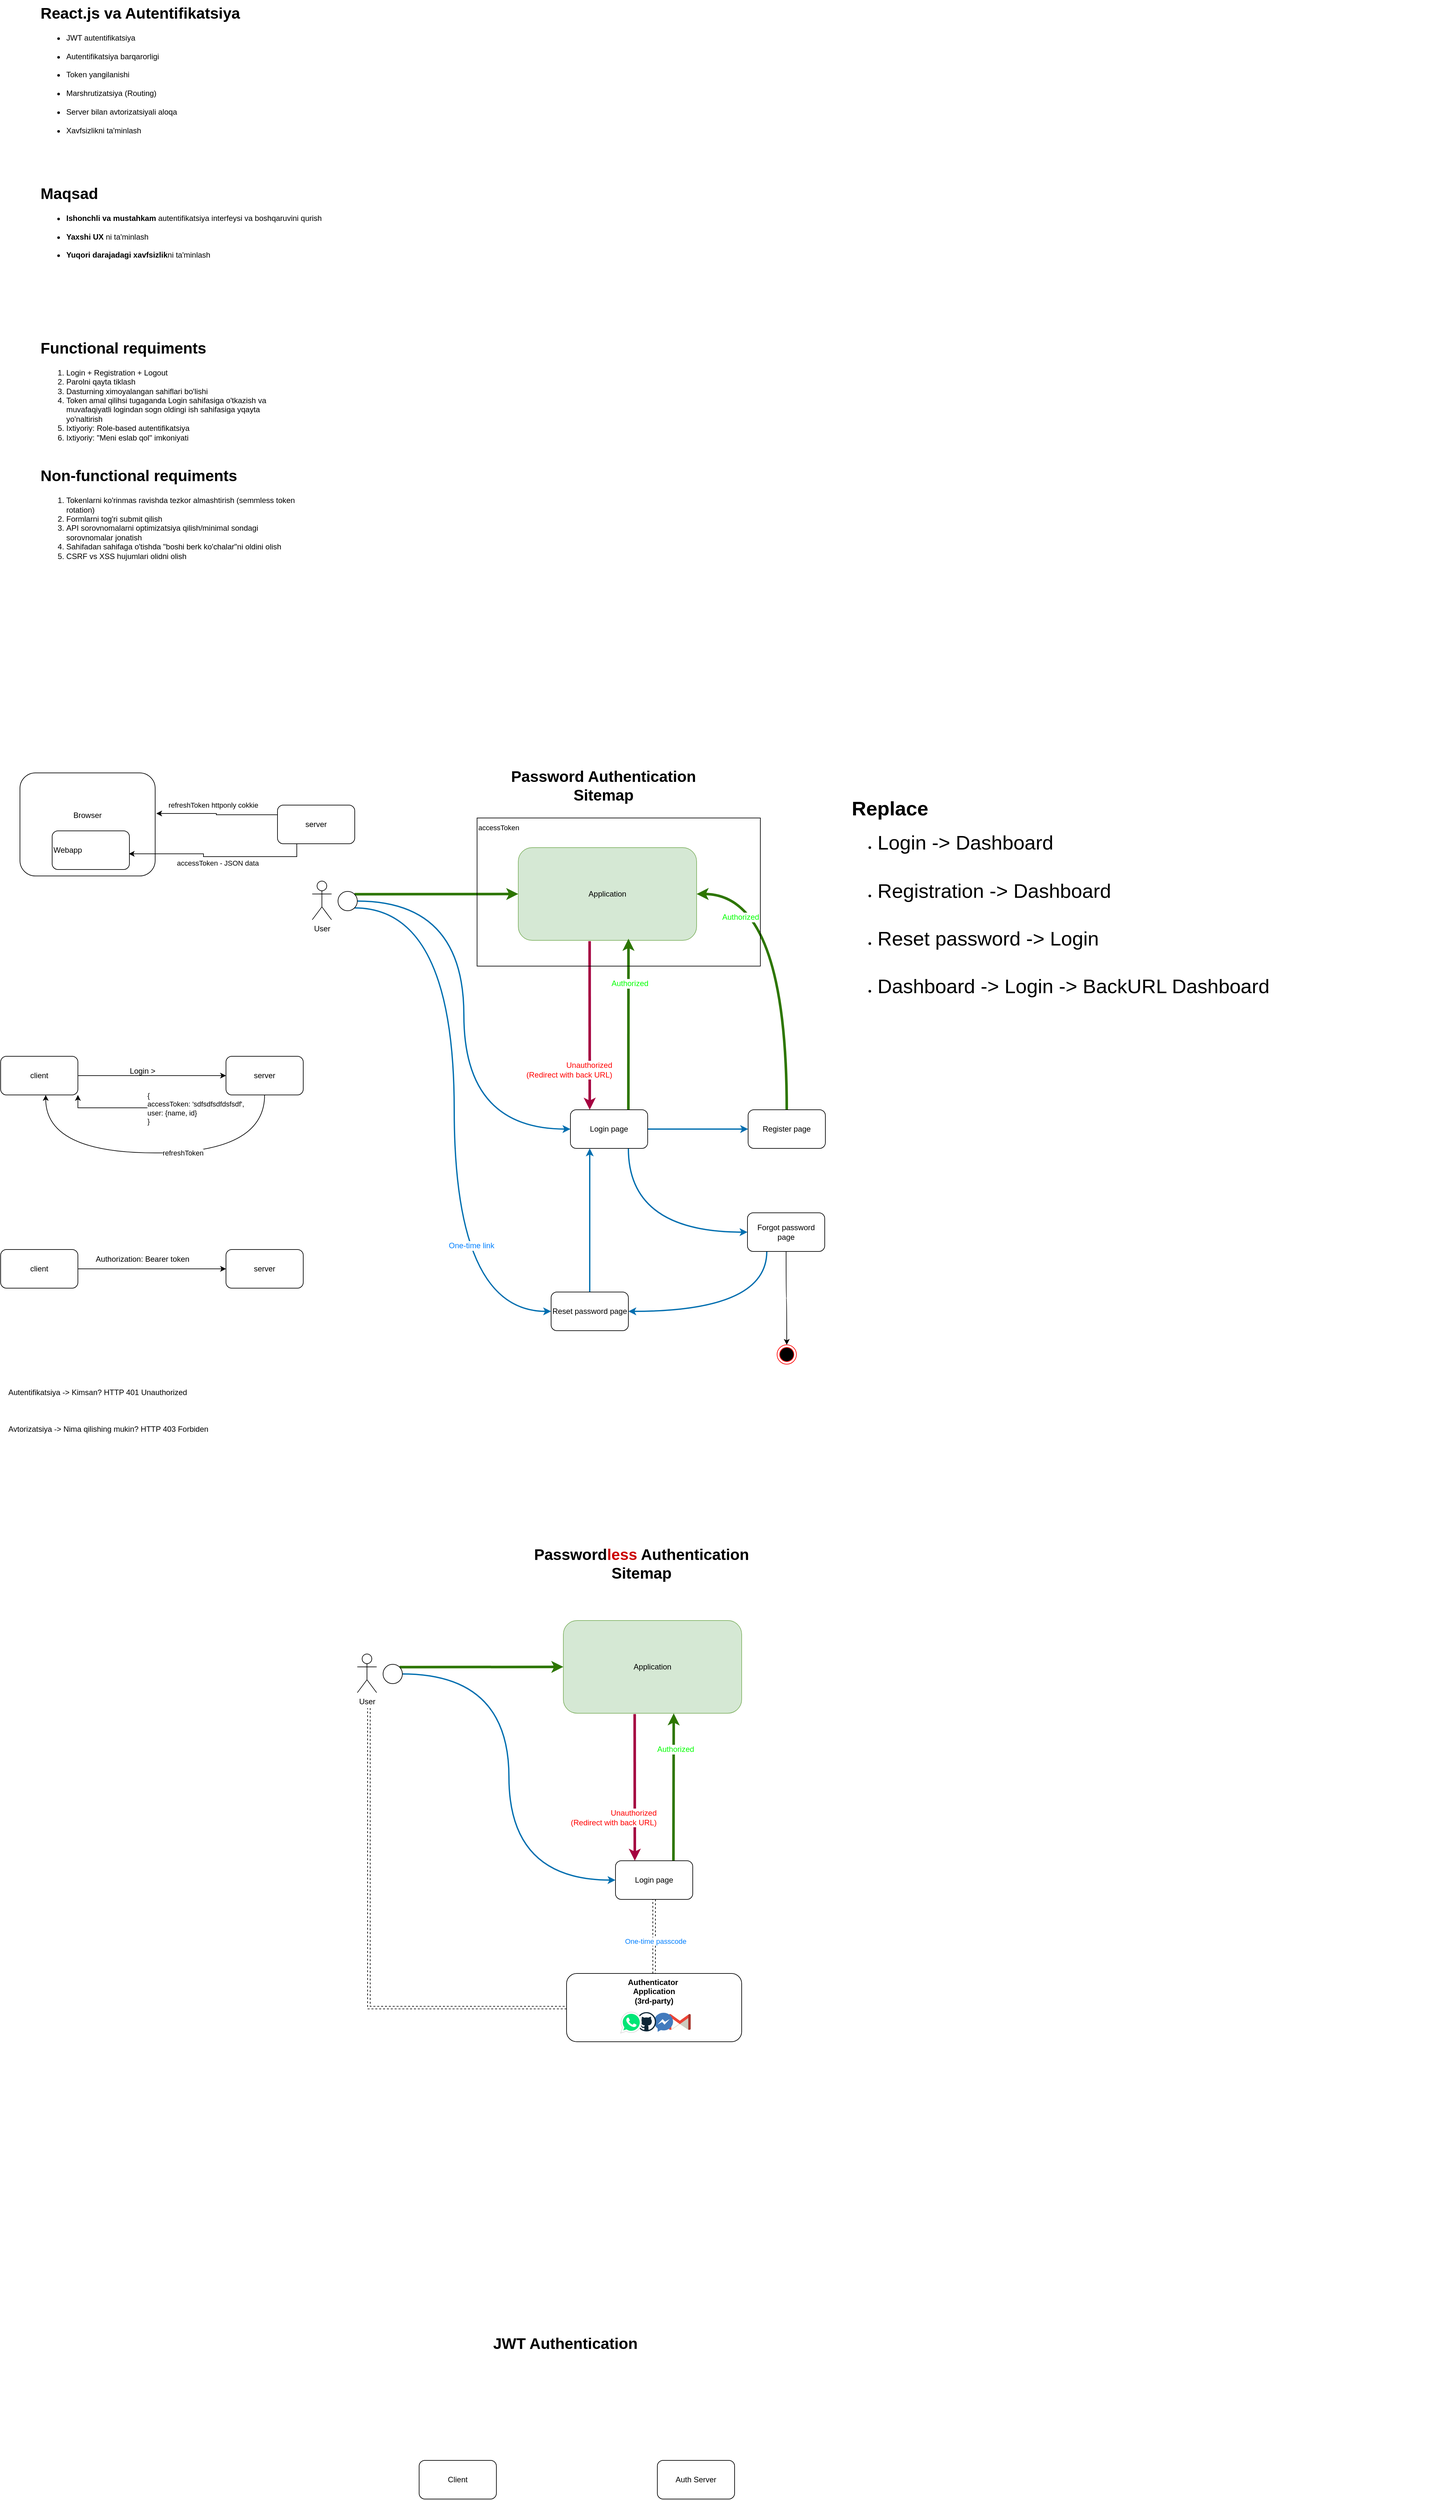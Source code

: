 <mxfile version="26.0.16">
  <diagram name="Page-1" id="1QVo8St9svC496PJVpKs">
    <mxGraphModel dx="3176" dy="3116" grid="1" gridSize="10" guides="0" tooltips="1" connect="1" arrows="1" fold="1" page="1" pageScale="1" pageWidth="1920" pageHeight="1200" background="none" math="0" shadow="0">
      <root>
        <mxCell id="0" />
        <mxCell id="1" parent="0" />
        <mxCell id="NGXht7qQBhghTflk5gut-8" value="&lt;div style=&quot;text-align: right;&quot;&gt;&lt;br&gt;&lt;/div&gt;" style="edgeStyle=orthogonalEdgeStyle;rounded=0;orthogonalLoop=1;jettySize=auto;html=1;exitX=0.4;exitY=1.009;exitDx=0;exitDy=0;entryX=0.25;entryY=0;entryDx=0;entryDy=0;curved=1;align=center;fillColor=#d80073;strokeColor=#A50040;strokeWidth=4;exitPerimeter=0;movable=0;resizable=0;rotatable=0;deletable=0;editable=0;locked=1;connectable=0;" parent="1" source="qPfNC7R-L8oKVAkXrzBr-1" target="NGXht7qQBhghTflk5gut-1" edge="1">
          <mxGeometry x="0.444" y="-52" relative="1" as="geometry">
            <mxPoint as="offset" />
          </mxGeometry>
        </mxCell>
        <mxCell id="NGXht7qQBhghTflk5gut-54" value="&lt;div style=&quot;&quot;&gt;&lt;span style=&quot;font-size: 12px; background-color: light-dark(#ffffff, var(--ge-dark-color, #121212));&quot;&gt;&lt;font style=&quot;color: rgb(255, 0, 0);&quot;&gt;Unauthorized&lt;/font&gt;&lt;/span&gt;&lt;/div&gt;&lt;font style=&quot;font-size: 12px; color: rgb(255, 0, 0);&quot;&gt;&lt;div style=&quot;&quot;&gt;&lt;span style=&quot;background-color: light-dark(#ffffff, var(--ge-dark-color, #121212));&quot;&gt;(Redirect with back URL)&lt;/span&gt;&lt;/div&gt;&lt;/font&gt;" style="edgeLabel;html=1;align=right;verticalAlign=middle;resizable=0;points=[];movable=0;rotatable=0;deletable=0;editable=0;locked=1;connectable=0;" parent="NGXht7qQBhghTflk5gut-8" vertex="1" connectable="0">
          <mxGeometry x="0.238" y="-1" relative="1" as="geometry">
            <mxPoint x="36" y="38" as="offset" />
          </mxGeometry>
        </mxCell>
        <mxCell id="qPfNC7R-L8oKVAkXrzBr-1" value="Application&lt;div&gt;&lt;/div&gt;" style="rounded=1;whiteSpace=wrap;html=1;movable=0;resizable=0;rotatable=0;deletable=0;editable=0;locked=1;connectable=0;fillColor=#d5e8d4;strokeColor=#82b366;" parent="1" vertex="1">
          <mxGeometry x="824" y="156" width="277" height="144" as="geometry" />
        </mxCell>
        <mxCell id="NGXht7qQBhghTflk5gut-17" style="edgeStyle=orthogonalEdgeStyle;curved=1;rounded=0;orthogonalLoop=1;jettySize=auto;html=1;exitX=0.75;exitY=1;exitDx=0;exitDy=0;entryX=0;entryY=0.5;entryDx=0;entryDy=0;fillColor=#1ba1e2;strokeColor=#006EAF;strokeWidth=2;movable=0;resizable=0;rotatable=0;deletable=0;editable=0;locked=1;connectable=0;" parent="1" source="NGXht7qQBhghTflk5gut-1" target="NGXht7qQBhghTflk5gut-3" edge="1">
          <mxGeometry relative="1" as="geometry" />
        </mxCell>
        <mxCell id="NGXht7qQBhghTflk5gut-18" style="edgeStyle=orthogonalEdgeStyle;curved=1;rounded=0;orthogonalLoop=1;jettySize=auto;html=1;exitX=1;exitY=0.5;exitDx=0;exitDy=0;fillColor=#1ba1e2;strokeColor=#006EAF;strokeWidth=2;movable=0;resizable=0;rotatable=0;deletable=0;editable=0;locked=1;connectable=0;" parent="1" source="NGXht7qQBhghTflk5gut-1" target="NGXht7qQBhghTflk5gut-2" edge="1">
          <mxGeometry relative="1" as="geometry" />
        </mxCell>
        <mxCell id="NGXht7qQBhghTflk5gut-47" style="edgeStyle=orthogonalEdgeStyle;curved=1;rounded=0;orthogonalLoop=1;jettySize=auto;html=1;exitX=0.75;exitY=0;exitDx=0;exitDy=0;entryX=0.618;entryY=0.983;entryDx=0;entryDy=0;fillColor=#60a917;strokeColor=#2D7600;strokeWidth=4;entryPerimeter=0;movable=0;resizable=0;rotatable=0;deletable=0;editable=0;locked=1;connectable=0;" parent="1" source="NGXht7qQBhghTflk5gut-1" target="qPfNC7R-L8oKVAkXrzBr-1" edge="1">
          <mxGeometry relative="1" as="geometry" />
        </mxCell>
        <mxCell id="NGXht7qQBhghTflk5gut-48" value="Authorized" style="edgeLabel;html=1;align=center;verticalAlign=middle;resizable=0;points=[];fontSize=12;fontColor=#00FF00;movable=0;rotatable=0;deletable=0;editable=0;locked=1;connectable=0;" parent="NGXht7qQBhghTflk5gut-47" vertex="1" connectable="0">
          <mxGeometry x="0.27" y="-1" relative="1" as="geometry">
            <mxPoint x="1" y="-28" as="offset" />
          </mxGeometry>
        </mxCell>
        <mxCell id="NGXht7qQBhghTflk5gut-1" value="Login page" style="rounded=1;whiteSpace=wrap;html=1;movable=0;resizable=0;rotatable=0;deletable=0;editable=0;locked=1;connectable=0;" parent="1" vertex="1">
          <mxGeometry x="905" y="563" width="120" height="60" as="geometry" />
        </mxCell>
        <mxCell id="NGXht7qQBhghTflk5gut-21" style="edgeStyle=orthogonalEdgeStyle;curved=1;rounded=0;orthogonalLoop=1;jettySize=auto;html=1;exitX=0.5;exitY=0;exitDx=0;exitDy=0;entryX=1;entryY=0.5;entryDx=0;entryDy=0;strokeWidth=4;fillColor=#60a917;strokeColor=#2D7600;movable=0;resizable=0;rotatable=0;deletable=0;editable=0;locked=1;connectable=0;" parent="1" source="NGXht7qQBhghTflk5gut-2" target="qPfNC7R-L8oKVAkXrzBr-1" edge="1">
          <mxGeometry relative="1" as="geometry" />
        </mxCell>
        <mxCell id="NGXht7qQBhghTflk5gut-50" value="&lt;font&gt;Authorized&lt;/font&gt;" style="edgeLabel;html=1;align=center;verticalAlign=middle;resizable=0;points=[];fontSize=12;fontColor=#00FF00;movable=0;rotatable=0;deletable=0;editable=0;locked=1;connectable=0;" parent="NGXht7qQBhghTflk5gut-21" vertex="1" connectable="0">
          <mxGeometry x="-0.305" y="31" relative="1" as="geometry">
            <mxPoint x="-41" y="-134" as="offset" />
          </mxGeometry>
        </mxCell>
        <mxCell id="NGXht7qQBhghTflk5gut-2" value="Register page" style="rounded=1;whiteSpace=wrap;html=1;movable=0;resizable=0;rotatable=0;deletable=0;editable=0;locked=1;connectable=0;" parent="1" vertex="1">
          <mxGeometry x="1181" y="563" width="120" height="60" as="geometry" />
        </mxCell>
        <mxCell id="NGXht7qQBhghTflk5gut-52" value="" style="edgeStyle=orthogonalEdgeStyle;curved=1;rounded=0;orthogonalLoop=1;jettySize=auto;html=1;movable=0;resizable=0;rotatable=0;deletable=0;editable=0;locked=1;connectable=0;" parent="1" source="NGXht7qQBhghTflk5gut-3" target="NGXht7qQBhghTflk5gut-19" edge="1">
          <mxGeometry relative="1" as="geometry" />
        </mxCell>
        <mxCell id="gB8IDYcGL1rvAf9TV__7-2" style="rounded=0;orthogonalLoop=1;jettySize=auto;html=1;exitX=0.25;exitY=1;exitDx=0;exitDy=0;entryX=1;entryY=0.5;entryDx=0;entryDy=0;edgeStyle=orthogonalEdgeStyle;curved=1;fillColor=#1ba1e2;strokeColor=#006EAF;strokeWidth=2;movable=0;resizable=0;rotatable=0;deletable=0;editable=0;locked=1;connectable=0;" parent="1" source="NGXht7qQBhghTflk5gut-3" target="NGXht7qQBhghTflk5gut-4" edge="1">
          <mxGeometry relative="1" as="geometry" />
        </mxCell>
        <mxCell id="NGXht7qQBhghTflk5gut-3" value="Forgot password page" style="rounded=1;whiteSpace=wrap;html=1;movable=0;resizable=0;rotatable=0;deletable=0;editable=0;locked=1;connectable=0;" parent="1" vertex="1">
          <mxGeometry x="1180" y="723" width="120" height="60" as="geometry" />
        </mxCell>
        <mxCell id="NGXht7qQBhghTflk5gut-12" style="edgeStyle=orthogonalEdgeStyle;rounded=0;orthogonalLoop=1;jettySize=auto;html=1;exitX=0.5;exitY=0;exitDx=0;exitDy=0;entryX=0.25;entryY=1;entryDx=0;entryDy=0;curved=1;fillColor=#1ba1e2;strokeColor=#006EAF;strokeWidth=2;movable=0;resizable=0;rotatable=0;deletable=0;editable=0;locked=1;connectable=0;" parent="1" source="NGXht7qQBhghTflk5gut-4" target="NGXht7qQBhghTflk5gut-1" edge="1">
          <mxGeometry relative="1" as="geometry" />
        </mxCell>
        <mxCell id="NGXht7qQBhghTflk5gut-4" value="Reset password page" style="rounded=1;whiteSpace=wrap;html=1;movable=0;resizable=0;rotatable=0;deletable=0;editable=0;locked=1;connectable=0;" parent="1" vertex="1">
          <mxGeometry x="875" y="846" width="120" height="60" as="geometry" />
        </mxCell>
        <mxCell id="NGXht7qQBhghTflk5gut-14" style="edgeStyle=orthogonalEdgeStyle;rounded=0;orthogonalLoop=1;jettySize=auto;html=1;exitX=1;exitY=0;exitDx=0;exitDy=0;entryX=0;entryY=0.5;entryDx=0;entryDy=0;curved=1;fillColor=#60a917;strokeColor=#2D7600;strokeWidth=4;movable=0;resizable=0;rotatable=0;deletable=0;editable=0;locked=1;connectable=0;" parent="1" source="NGXht7qQBhghTflk5gut-13" target="qPfNC7R-L8oKVAkXrzBr-1" edge="1">
          <mxGeometry relative="1" as="geometry" />
        </mxCell>
        <mxCell id="NGXht7qQBhghTflk5gut-15" style="edgeStyle=orthogonalEdgeStyle;curved=1;rounded=0;orthogonalLoop=1;jettySize=auto;html=1;exitX=1;exitY=0.5;exitDx=0;exitDy=0;entryX=0;entryY=0.5;entryDx=0;entryDy=0;fillColor=#1ba1e2;strokeColor=#006EAF;strokeWidth=2;movable=0;resizable=0;rotatable=0;deletable=0;editable=0;locked=1;connectable=0;" parent="1" source="NGXht7qQBhghTflk5gut-13" target="NGXht7qQBhghTflk5gut-1" edge="1">
          <mxGeometry relative="1" as="geometry" />
        </mxCell>
        <mxCell id="NGXht7qQBhghTflk5gut-16" style="edgeStyle=orthogonalEdgeStyle;curved=1;rounded=0;orthogonalLoop=1;jettySize=auto;html=1;exitX=1;exitY=1;exitDx=0;exitDy=0;entryX=0;entryY=0.5;entryDx=0;entryDy=0;fillColor=#1ba1e2;strokeColor=#006EAF;strokeWidth=2;movable=0;resizable=0;rotatable=0;deletable=0;editable=0;locked=1;connectable=0;" parent="1" source="NGXht7qQBhghTflk5gut-13" target="NGXht7qQBhghTflk5gut-4" edge="1">
          <mxGeometry relative="1" as="geometry" />
        </mxCell>
        <mxCell id="NGXht7qQBhghTflk5gut-25" value="One-time link" style="edgeLabel;html=1;align=center;verticalAlign=middle;resizable=0;points=[];fontSize=12;fontColor=light-dark(#007FFF,#006F6F);movable=0;rotatable=0;deletable=0;editable=0;locked=1;connectable=0;" parent="NGXht7qQBhghTflk5gut-16" vertex="1" connectable="0">
          <mxGeometry x="0.12" y="1" relative="1" as="geometry">
            <mxPoint x="25" y="157" as="offset" />
          </mxGeometry>
        </mxCell>
        <mxCell id="NGXht7qQBhghTflk5gut-13" value="" style="ellipse;movable=0;resizable=0;rotatable=0;deletable=0;editable=0;locked=1;connectable=0;" parent="1" vertex="1">
          <mxGeometry x="544" y="224" width="30" height="30" as="geometry" />
        </mxCell>
        <mxCell id="NGXht7qQBhghTflk5gut-19" value="" style="ellipse;html=1;shape=endState;fillColor=#000000;strokeColor=#ff0000;movable=0;resizable=0;rotatable=0;deletable=0;editable=0;locked=1;connectable=0;" parent="1" vertex="1">
          <mxGeometry x="1226" y="928" width="30" height="30" as="geometry" />
        </mxCell>
        <mxCell id="NGXht7qQBhghTflk5gut-22" value="User" style="shape=umlActor;verticalLabelPosition=bottom;verticalAlign=top;html=1;movable=0;resizable=0;rotatable=0;deletable=0;editable=0;locked=1;connectable=0;" parent="1" vertex="1">
          <mxGeometry x="504" y="208" width="30" height="60" as="geometry" />
        </mxCell>
        <mxCell id="gB8IDYcGL1rvAf9TV__7-3" value="&lt;h1&gt;Password Authentication Sitemap&lt;/h1&gt;" style="text;html=1;align=center;verticalAlign=middle;whiteSpace=wrap;rounded=0;" parent="1" vertex="1">
          <mxGeometry x="785" y="31" width="343" height="58" as="geometry" />
        </mxCell>
        <mxCell id="gB8IDYcGL1rvAf9TV__7-4" value="&lt;div style=&quot;text-align: right;&quot;&gt;&lt;br&gt;&lt;/div&gt;" style="edgeStyle=orthogonalEdgeStyle;rounded=0;orthogonalLoop=1;jettySize=auto;html=1;exitX=0.4;exitY=1.009;exitDx=0;exitDy=0;entryX=0.25;entryY=0;entryDx=0;entryDy=0;curved=1;align=center;fillColor=#d80073;strokeColor=#A50040;strokeWidth=4;exitPerimeter=0;movable=0;resizable=0;rotatable=0;deletable=0;editable=0;locked=1;connectable=0;" parent="1" source="gB8IDYcGL1rvAf9TV__7-6" target="gB8IDYcGL1rvAf9TV__7-11" edge="1">
          <mxGeometry x="0.444" y="-52" relative="1" as="geometry">
            <mxPoint as="offset" />
          </mxGeometry>
        </mxCell>
        <mxCell id="gB8IDYcGL1rvAf9TV__7-5" value="&lt;div style=&quot;&quot;&gt;&lt;span style=&quot;font-size: 12px; background-color: light-dark(#ffffff, var(--ge-dark-color, #121212));&quot;&gt;&lt;font style=&quot;color: rgb(255, 0, 0);&quot;&gt;Unauthorized&lt;/font&gt;&lt;/span&gt;&lt;/div&gt;&lt;font style=&quot;font-size: 12px; color: rgb(255, 0, 0);&quot;&gt;&lt;div style=&quot;&quot;&gt;&lt;span style=&quot;background-color: light-dark(#ffffff, var(--ge-dark-color, #121212));&quot;&gt;(Redirect with back URL)&lt;/span&gt;&lt;/div&gt;&lt;/font&gt;" style="edgeLabel;html=1;align=right;verticalAlign=middle;resizable=0;points=[];movable=0;rotatable=0;deletable=0;editable=0;locked=1;connectable=0;" parent="gB8IDYcGL1rvAf9TV__7-4" vertex="1" connectable="0">
          <mxGeometry x="0.238" y="-1" relative="1" as="geometry">
            <mxPoint x="35" y="20" as="offset" />
          </mxGeometry>
        </mxCell>
        <mxCell id="gB8IDYcGL1rvAf9TV__7-6" value="Application&lt;div&gt;&lt;/div&gt;" style="rounded=1;whiteSpace=wrap;html=1;movable=0;resizable=0;rotatable=0;deletable=0;editable=0;locked=1;connectable=0;fillColor=#d5e8d4;strokeColor=#82b366;" parent="1" vertex="1">
          <mxGeometry x="894" y="1356" width="277" height="144" as="geometry" />
        </mxCell>
        <mxCell id="gB8IDYcGL1rvAf9TV__7-9" style="edgeStyle=orthogonalEdgeStyle;curved=1;rounded=0;orthogonalLoop=1;jettySize=auto;html=1;exitX=0.75;exitY=0;exitDx=0;exitDy=0;entryX=0.619;entryY=1.001;entryDx=0;entryDy=0;fillColor=#60a917;strokeColor=#2D7600;strokeWidth=4;entryPerimeter=0;movable=0;resizable=0;rotatable=0;deletable=0;editable=0;locked=1;connectable=0;" parent="1" source="gB8IDYcGL1rvAf9TV__7-11" target="gB8IDYcGL1rvAf9TV__7-6" edge="1">
          <mxGeometry relative="1" as="geometry" />
        </mxCell>
        <mxCell id="gB8IDYcGL1rvAf9TV__7-10" value="Authorized" style="edgeLabel;html=1;align=center;verticalAlign=middle;resizable=0;points=[];fontSize=12;fontColor=#00FF00;movable=0;rotatable=0;deletable=0;editable=0;locked=1;connectable=0;" parent="gB8IDYcGL1rvAf9TV__7-9" vertex="1" connectable="0">
          <mxGeometry x="0.27" y="-1" relative="1" as="geometry">
            <mxPoint x="1" y="-28" as="offset" />
          </mxGeometry>
        </mxCell>
        <mxCell id="gB8IDYcGL1rvAf9TV__7-40" style="edgeStyle=orthogonalEdgeStyle;rounded=0;orthogonalLoop=1;jettySize=auto;html=1;exitX=0.5;exitY=1;exitDx=0;exitDy=0;entryX=0.5;entryY=0;entryDx=0;entryDy=0;shape=link;strokeWidth=1;dashed=1;movable=0;resizable=0;rotatable=0;deletable=0;editable=0;locked=1;connectable=0;" parent="1" source="gB8IDYcGL1rvAf9TV__7-11" target="gB8IDYcGL1rvAf9TV__7-28" edge="1">
          <mxGeometry relative="1" as="geometry" />
        </mxCell>
        <mxCell id="gB8IDYcGL1rvAf9TV__7-44" value="One-time passcode" style="edgeLabel;html=1;align=center;verticalAlign=middle;resizable=0;points=[];fontColor=#007FFF;movable=0;rotatable=0;deletable=0;editable=0;locked=1;connectable=0;" parent="gB8IDYcGL1rvAf9TV__7-40" vertex="1" connectable="0">
          <mxGeometry x="0.015" y="4" relative="1" as="geometry">
            <mxPoint x="-2" y="6" as="offset" />
          </mxGeometry>
        </mxCell>
        <mxCell id="gB8IDYcGL1rvAf9TV__7-11" value="Login page" style="rounded=1;whiteSpace=wrap;html=1;movable=0;resizable=0;rotatable=0;deletable=0;editable=0;locked=1;connectable=0;" parent="1" vertex="1">
          <mxGeometry x="975" y="1729" width="120" height="60" as="geometry" />
        </mxCell>
        <mxCell id="gB8IDYcGL1rvAf9TV__7-20" style="edgeStyle=orthogonalEdgeStyle;rounded=0;orthogonalLoop=1;jettySize=auto;html=1;exitX=1;exitY=0;exitDx=0;exitDy=0;entryX=0;entryY=0.5;entryDx=0;entryDy=0;curved=1;fillColor=#60a917;strokeColor=#2D7600;strokeWidth=4;movable=0;resizable=0;rotatable=0;deletable=0;editable=0;locked=1;connectable=0;" parent="1" source="gB8IDYcGL1rvAf9TV__7-24" target="gB8IDYcGL1rvAf9TV__7-6" edge="1">
          <mxGeometry relative="1" as="geometry" />
        </mxCell>
        <mxCell id="gB8IDYcGL1rvAf9TV__7-21" style="edgeStyle=orthogonalEdgeStyle;curved=1;rounded=0;orthogonalLoop=1;jettySize=auto;html=1;exitX=1;exitY=0.5;exitDx=0;exitDy=0;entryX=0;entryY=0.5;entryDx=0;entryDy=0;fillColor=#1ba1e2;strokeColor=#006EAF;strokeWidth=2;movable=0;resizable=0;rotatable=0;deletable=0;editable=0;locked=1;connectable=0;" parent="1" source="gB8IDYcGL1rvAf9TV__7-24" target="gB8IDYcGL1rvAf9TV__7-11" edge="1">
          <mxGeometry relative="1" as="geometry" />
        </mxCell>
        <mxCell id="gB8IDYcGL1rvAf9TV__7-24" value="" style="ellipse;movable=0;resizable=0;rotatable=0;deletable=0;editable=0;locked=1;connectable=0;" parent="1" vertex="1">
          <mxGeometry x="614" y="1424" width="30" height="30" as="geometry" />
        </mxCell>
        <mxCell id="gB8IDYcGL1rvAf9TV__7-41" style="edgeStyle=orthogonalEdgeStyle;rounded=0;orthogonalLoop=1;jettySize=auto;html=1;entryX=0;entryY=0.5;entryDx=0;entryDy=0;shape=link;dashed=1;movable=0;resizable=0;rotatable=0;deletable=0;editable=0;locked=1;connectable=0;" parent="1" target="gB8IDYcGL1rvAf9TV__7-28" edge="1">
          <mxGeometry relative="1" as="geometry">
            <mxPoint x="716.645" y="1897.484" as="targetPoint" />
            <mxPoint x="592" y="1492" as="sourcePoint" />
            <Array as="points">
              <mxPoint x="592" y="1957" />
            </Array>
          </mxGeometry>
        </mxCell>
        <mxCell id="gB8IDYcGL1rvAf9TV__7-26" value="User" style="shape=umlActor;verticalLabelPosition=bottom;verticalAlign=top;html=1;movable=0;resizable=0;rotatable=0;deletable=0;editable=0;locked=1;connectable=0;" parent="1" vertex="1">
          <mxGeometry x="574" y="1408" width="30" height="60" as="geometry" />
        </mxCell>
        <mxCell id="gB8IDYcGL1rvAf9TV__7-27" value="&lt;h1&gt;Password&lt;font style=&quot;color: rgb(204, 0, 0);&quot;&gt;less&lt;/font&gt; Authentication Sitemap&lt;/h1&gt;" style="text;html=1;align=center;verticalAlign=middle;whiteSpace=wrap;rounded=0;movable=0;resizable=0;rotatable=0;deletable=0;editable=0;locked=1;connectable=0;" parent="1" vertex="1">
          <mxGeometry x="815" y="1239" width="401" height="58" as="geometry" />
        </mxCell>
        <mxCell id="gB8IDYcGL1rvAf9TV__7-39" value="" style="group;movable=0;resizable=0;rotatable=0;deletable=0;editable=0;locked=1;connectable=0;" parent="1" vertex="1" connectable="0">
          <mxGeometry x="899" y="1904" width="272" height="106" as="geometry" />
        </mxCell>
        <mxCell id="gB8IDYcGL1rvAf9TV__7-28" value="&lt;b style=&quot;background-color: transparent; color: light-dark(rgb(0, 0, 0), rgb(255, 255, 255));&quot;&gt;Authenticator&amp;nbsp;&lt;/b&gt;&lt;br&gt;&lt;b style=&quot;background-color: transparent; color: light-dark(rgb(0, 0, 0), rgb(255, 255, 255));&quot;&gt;Application&lt;/b&gt;&lt;br&gt;&lt;b style=&quot;background-color: transparent; color: light-dark(rgb(0, 0, 0), rgb(255, 255, 255));&quot;&gt;(3rd-party)&lt;/b&gt;&lt;br&gt;&lt;div&gt;&lt;div&gt;&lt;/div&gt;&lt;/div&gt;" style="rounded=1;whiteSpace=wrap;html=1;align=center;verticalAlign=top;movable=0;resizable=0;rotatable=0;deletable=0;editable=0;locked=1;connectable=0;" parent="gB8IDYcGL1rvAf9TV__7-39" vertex="1">
          <mxGeometry width="272" height="106" as="geometry" />
        </mxCell>
        <mxCell id="gB8IDYcGL1rvAf9TV__7-30" value="" style="dashed=0;outlineConnect=0;html=1;align=center;labelPosition=center;verticalLabelPosition=bottom;verticalAlign=top;shape=mxgraph.weblogos.gmail;movable=0;resizable=0;rotatable=0;deletable=0;editable=0;locked=1;connectable=0;" parent="gB8IDYcGL1rvAf9TV__7-39" vertex="1">
          <mxGeometry x="159" y="63" width="33.8" height="24.42" as="geometry" />
        </mxCell>
        <mxCell id="gB8IDYcGL1rvAf9TV__7-35" value="" style="dashed=0;outlineConnect=0;html=1;align=center;labelPosition=center;verticalLabelPosition=bottom;verticalAlign=top;shape=mxgraph.weblogos.messenger_2;movable=0;resizable=0;rotatable=0;deletable=0;editable=0;locked=1;connectable=0;" parent="gB8IDYcGL1rvAf9TV__7-39" vertex="1">
          <mxGeometry x="136" y="61" width="29.4" height="29.58" as="geometry" />
        </mxCell>
        <mxCell id="gB8IDYcGL1rvAf9TV__7-36" value="" style="dashed=0;outlineConnect=0;html=1;align=center;labelPosition=center;verticalLabelPosition=bottom;verticalAlign=top;shape=mxgraph.weblogos.github;movable=0;resizable=0;rotatable=0;deletable=0;editable=0;locked=1;connectable=0;" parent="gB8IDYcGL1rvAf9TV__7-39" vertex="1">
          <mxGeometry x="109" y="60" width="30" height="30" as="geometry" />
        </mxCell>
        <mxCell id="gB8IDYcGL1rvAf9TV__7-37" value="" style="dashed=0;outlineConnect=0;html=1;align=center;labelPosition=center;verticalLabelPosition=bottom;verticalAlign=top;shape=mxgraph.weblogos.whatsapp;fillColor=#00E676;strokeColor=#dddddd;movable=0;resizable=0;rotatable=0;deletable=0;editable=0;locked=1;connectable=0;" parent="gB8IDYcGL1rvAf9TV__7-39" vertex="1">
          <mxGeometry x="84" y="60" width="32.4" height="32.57" as="geometry" />
        </mxCell>
        <mxCell id="rqJwnURKcu844MC0N2so-2" value="Client" style="rounded=1;whiteSpace=wrap;html=1;" parent="1" vertex="1">
          <mxGeometry x="670" y="2660" width="120" height="60" as="geometry" />
        </mxCell>
        <mxCell id="rqJwnURKcu844MC0N2so-3" value="Auth Server" style="rounded=1;whiteSpace=wrap;html=1;" parent="1" vertex="1">
          <mxGeometry x="1040" y="2660" width="120" height="60" as="geometry" />
        </mxCell>
        <mxCell id="rqJwnURKcu844MC0N2so-6" value="&lt;h1&gt;JWT Authentication&amp;nbsp;&lt;/h1&gt;" style="text;html=1;align=center;verticalAlign=middle;whiteSpace=wrap;rounded=0;movable=1;resizable=1;rotatable=1;deletable=1;editable=1;locked=0;connectable=1;" parent="1" vertex="1">
          <mxGeometry x="700" y="2450" width="401" height="58" as="geometry" />
        </mxCell>
        <mxCell id="rqJwnURKcu844MC0N2so-9" value="&lt;h1 style=&quot;margin-top: 0px;&quot;&gt;&lt;font&gt;React.js va Autentifikatsiya&lt;/font&gt;&lt;/h1&gt;&lt;p style=&quot;margin: 0px; font-variant-numeric: normal; font-variant-east-asian: normal; font-variant-alternates: normal; font-size-adjust: none; font-kerning: auto; font-optical-sizing: auto; font-feature-settings: normal; font-variation-settings: normal; font-variant-position: normal; font-variant-emoji: normal; font-stretch: normal; font-size: 13px; line-height: normal; font-family: &amp;quot;Helvetica Neue&amp;quot;; color: rgb(255, 255, 255);&quot; class=&quot;p1&quot;&gt;&lt;/p&gt;&lt;ul&gt;&lt;li&gt;&lt;font&gt;JWT autentifikatsiya&lt;br&gt;&lt;br&gt;&lt;/font&gt;&lt;/li&gt;&lt;li&gt;&lt;font&gt;Autentifikatsiya barqarorligi&lt;br&gt;&lt;br&gt;&lt;/font&gt;&lt;/li&gt;&lt;li&gt;&lt;font&gt;Token yangilanishi&lt;br&gt;&lt;br&gt;&lt;/font&gt;&lt;/li&gt;&lt;li&gt;&lt;font&gt;Marshrutizatsiya (Routing)&lt;br&gt;&lt;br&gt;&lt;/font&gt;&lt;/li&gt;&lt;li&gt;&lt;font&gt;Server bilan avtorizatsiyali aloqa&lt;br&gt;&lt;br&gt;&lt;/font&gt;&lt;/li&gt;&lt;li&gt;&lt;font&gt;Xavfsizlikni ta&#39;minlash&lt;/font&gt;&lt;/li&gt;&lt;/ul&gt;&lt;p&gt;&lt;/p&gt;" style="text;html=1;whiteSpace=wrap;overflow=hidden;rounded=0;" parent="1" vertex="1">
          <mxGeometry x="80" y="-1160" width="370" height="230" as="geometry" />
        </mxCell>
        <mxCell id="eyHOYX8g_O-W2bf7M9Ld-1" value="&lt;div&gt;&lt;h1 style=&quot;margin-top: 0px;&quot;&gt;Maqsad&lt;/h1&gt;&lt;p style=&quot;margin: 0px; font-variant-numeric: normal; font-variant-east-asian: normal; font-variant-alternates: normal; font-size-adjust: none; font-kerning: auto; font-optical-sizing: auto; font-feature-settings: normal; font-variation-settings: normal; font-variant-position: normal; font-variant-emoji: normal; font-stretch: normal; font-size: 13px; line-height: normal; font-family: &amp;quot;Helvetica Neue&amp;quot;; color: rgb(255, 255, 255);&quot; class=&quot;p1&quot;&gt;&lt;/p&gt;&lt;ul&gt;&lt;li&gt;&lt;b&gt;Ishonchli va mustahkam&lt;/b&gt; autentifikatsiya interfeysi va boshqaruvini qurish&lt;br&gt;&lt;br&gt;&lt;/li&gt;&lt;li&gt;&lt;b&gt;Yaxshi UX&lt;/b&gt; ni ta&#39;minlash&lt;br&gt;&lt;br&gt;&lt;/li&gt;&lt;li&gt;&lt;b&gt;Yuqori darajadagi xavfsizlik&lt;/b&gt;ni ta&#39;minlash&lt;/li&gt;&lt;/ul&gt;&lt;/div&gt;" style="text;html=1;whiteSpace=wrap;overflow=hidden;rounded=0;" vertex="1" parent="1">
          <mxGeometry x="80" y="-880" width="460" height="170" as="geometry" />
        </mxCell>
        <mxCell id="eyHOYX8g_O-W2bf7M9Ld-2" value="&lt;h1 style=&quot;margin-top: 0px;&quot;&gt;Functional requiments&lt;/h1&gt;&lt;p&gt;&lt;/p&gt;&lt;ol&gt;&lt;li&gt;Login + Registration + Logout&lt;/li&gt;&lt;li&gt;Parolni qayta tiklash&lt;/li&gt;&lt;li&gt;Dasturning ximoyalangan sahiflari bo&#39;lishi&lt;/li&gt;&lt;li&gt;Token amal qilihsi tugaganda Login sahifasiga o&#39;tkazish va muvafaqiyatli logindan sogn oldingi ish sahifasiga yqayta yo&#39;naltirish&lt;/li&gt;&lt;li&gt;Ixtiyoriy: Role-based autentifikatsiya&lt;/li&gt;&lt;li&gt;Ixtiyoriy: &quot;Meni eslab qol&quot; imkoniyati&lt;/li&gt;&lt;/ol&gt;&lt;p&gt;&lt;/p&gt;&lt;p&gt;&lt;br&gt;&lt;/p&gt;&lt;h1 style=&quot;margin-top: 0px;&quot;&gt;Non-functional requiments&lt;/h1&gt;&lt;p&gt;&lt;/p&gt;&lt;ol&gt;&lt;li&gt;Tokenlarni ko&#39;rinmas ravishda tezkor almashtirish (semmless token rotation)&lt;/li&gt;&lt;li&gt;Formlarni tog&#39;ri submit qilish&lt;/li&gt;&lt;li&gt;API sorovnomalarni optimizatsiya qilish/minimal sondagi sorovnomalar jonatish&lt;/li&gt;&lt;li&gt;Sahifadan sahifaga o&#39;tishda &quot;boshi berk ko&#39;chalar&quot;ni oldini olish&lt;/li&gt;&lt;li&gt;CSRF vs XSS hujumlari olidni olish&lt;/li&gt;&lt;/ol&gt;&lt;p&gt;&lt;/p&gt;" style="text;html=1;whiteSpace=wrap;overflow=hidden;rounded=0;" vertex="1" parent="1">
          <mxGeometry x="80" y="-640" width="400" height="440" as="geometry" />
        </mxCell>
        <mxCell id="eyHOYX8g_O-W2bf7M9Ld-3" value="&lt;h1 style=&quot;margin-top: 0px;&quot;&gt;&lt;font style=&quot;font-size: 31px;&quot;&gt;Replace&lt;/font&gt;&lt;/h1&gt;&lt;p&gt;&lt;/p&gt;&lt;ul&gt;&lt;li&gt;&lt;font style=&quot;font-size: 31px;&quot;&gt;Login -&amp;gt; Dashboard&lt;br&gt;&lt;br&gt;&lt;/font&gt;&lt;/li&gt;&lt;li&gt;&lt;font style=&quot;font-size: 31px;&quot;&gt;Registration -&amp;gt; Dashboard&lt;br&gt;&lt;br&gt;&lt;/font&gt;&lt;/li&gt;&lt;li&gt;&lt;font style=&quot;font-size: 31px;&quot;&gt;Reset password -&amp;gt; Login&lt;br&gt;&lt;br&gt;&lt;/font&gt;&lt;/li&gt;&lt;li&gt;&lt;font style=&quot;font-size: 31px;&quot;&gt;Dashboard -&amp;gt; Login -&amp;gt; BackURL Dashboard&lt;/font&gt;&lt;/li&gt;&lt;/ul&gt;&lt;p&gt;&lt;/p&gt;" style="text;html=1;whiteSpace=wrap;overflow=hidden;rounded=0;" vertex="1" parent="1">
          <mxGeometry x="1340" y="70" width="760" height="630" as="geometry" />
        </mxCell>
        <mxCell id="eyHOYX8g_O-W2bf7M9Ld-5" value="&lt;span style=&quot;font-size: 11px; text-wrap-mode: nowrap; background-color: rgb(255, 255, 255);&quot;&gt;accessToken&lt;br&gt;&lt;br&gt;&lt;/span&gt;&lt;div&gt;&lt;span style=&quot;font-size: 11px; text-wrap-mode: nowrap; background-color: rgb(255, 255, 255);&quot;&gt;&lt;br&gt;&lt;/span&gt;&lt;/div&gt;&lt;div&gt;&lt;span style=&quot;font-size: 11px; text-wrap-mode: nowrap; background-color: rgb(255, 255, 255);&quot;&gt;&lt;br&gt;&lt;/span&gt;&lt;/div&gt;&lt;div&gt;&lt;span style=&quot;font-size: 11px; text-wrap-mode: nowrap; background-color: rgb(255, 255, 255);&quot;&gt;&lt;br&gt;&lt;/span&gt;&lt;/div&gt;&lt;div&gt;&lt;span style=&quot;font-size: 11px; text-wrap-mode: nowrap; background-color: rgb(255, 255, 255);&quot;&gt;&lt;br&gt;&lt;/span&gt;&lt;/div&gt;&lt;div&gt;&lt;span style=&quot;font-size: 11px; text-wrap-mode: nowrap; background-color: rgb(255, 255, 255);&quot;&gt;&lt;br&gt;&lt;/span&gt;&lt;/div&gt;&lt;div&gt;&lt;span style=&quot;font-size: 11px; text-wrap-mode: nowrap; background-color: rgb(255, 255, 255);&quot;&gt;&lt;br&gt;&lt;/span&gt;&lt;/div&gt;&lt;div&gt;&lt;span style=&quot;font-size: 11px; text-wrap-mode: nowrap; background-color: rgb(255, 255, 255);&quot;&gt;&lt;br&gt;&lt;/span&gt;&lt;/div&gt;&lt;div&gt;&lt;span style=&quot;font-size: 11px; text-wrap-mode: nowrap; background-color: rgb(255, 255, 255);&quot;&gt;&lt;br&gt;&lt;/span&gt;&lt;/div&gt;&lt;div&gt;&lt;span style=&quot;font-size: 11px; text-wrap-mode: nowrap; background-color: rgb(255, 255, 255);&quot;&gt;&lt;br&gt;&lt;/span&gt;&lt;/div&gt;&lt;div&gt;&lt;span style=&quot;font-size: 11px; text-wrap-mode: nowrap; background-color: rgb(255, 255, 255);&quot;&gt;&lt;br&gt;&lt;/span&gt;&lt;/div&gt;&lt;div&gt;&lt;span style=&quot;font-size: 11px; text-wrap-mode: nowrap; background-color: rgb(255, 255, 255);&quot;&gt;&lt;br&gt;&lt;/span&gt;&lt;/div&gt;&lt;div&gt;&lt;span style=&quot;font-size: 11px; text-wrap-mode: nowrap; background-color: rgb(255, 255, 255);&quot;&gt;&lt;br&gt;&lt;/span&gt;&lt;/div&gt;&lt;div style=&quot;&quot;&gt;&lt;br&gt;&lt;/div&gt;" style="rounded=0;whiteSpace=wrap;html=1;fillColor=none;align=left;" vertex="1" parent="1">
          <mxGeometry x="760" y="110" width="440" height="230" as="geometry" />
        </mxCell>
        <mxCell id="eyHOYX8g_O-W2bf7M9Ld-8" style="edgeStyle=orthogonalEdgeStyle;rounded=0;orthogonalLoop=1;jettySize=auto;html=1;exitX=1;exitY=0.5;exitDx=0;exitDy=0;entryX=0;entryY=0.5;entryDx=0;entryDy=0;" edge="1" parent="1" source="eyHOYX8g_O-W2bf7M9Ld-6" target="eyHOYX8g_O-W2bf7M9Ld-7">
          <mxGeometry relative="1" as="geometry" />
        </mxCell>
        <mxCell id="eyHOYX8g_O-W2bf7M9Ld-6" value="client" style="rounded=1;whiteSpace=wrap;html=1;" vertex="1" parent="1">
          <mxGeometry x="20" y="480" width="120" height="60" as="geometry" />
        </mxCell>
        <mxCell id="eyHOYX8g_O-W2bf7M9Ld-10" style="edgeStyle=orthogonalEdgeStyle;rounded=0;orthogonalLoop=1;jettySize=auto;html=1;exitX=0;exitY=1;exitDx=0;exitDy=0;entryX=1;entryY=1;entryDx=0;entryDy=0;" edge="1" parent="1" source="eyHOYX8g_O-W2bf7M9Ld-7" target="eyHOYX8g_O-W2bf7M9Ld-6">
          <mxGeometry relative="1" as="geometry" />
        </mxCell>
        <mxCell id="eyHOYX8g_O-W2bf7M9Ld-11" value="{ &lt;br&gt;accessToken: &#39;sdfsdfsdfdsfsdf&#39;,&lt;br&gt;user: {name, id}&lt;br&gt;}" style="edgeLabel;html=1;align=left;verticalAlign=middle;resizable=0;points=[];" vertex="1" connectable="0" parent="eyHOYX8g_O-W2bf7M9Ld-10">
          <mxGeometry x="0.07" y="1" relative="1" as="geometry">
            <mxPoint as="offset" />
          </mxGeometry>
        </mxCell>
        <mxCell id="eyHOYX8g_O-W2bf7M9Ld-20" style="edgeStyle=orthogonalEdgeStyle;rounded=0;orthogonalLoop=1;jettySize=auto;html=1;exitX=0.5;exitY=1;exitDx=0;exitDy=0;curved=1;" edge="1" parent="1" source="eyHOYX8g_O-W2bf7M9Ld-7">
          <mxGeometry relative="1" as="geometry">
            <mxPoint x="90" y="540.065" as="targetPoint" />
            <Array as="points">
              <mxPoint x="430" y="630" />
              <mxPoint x="90" y="630" />
            </Array>
          </mxGeometry>
        </mxCell>
        <mxCell id="eyHOYX8g_O-W2bf7M9Ld-21" value="refreshToken" style="edgeLabel;html=1;align=center;verticalAlign=middle;resizable=0;points=[];" vertex="1" connectable="0" parent="eyHOYX8g_O-W2bf7M9Ld-20">
          <mxGeometry x="-0.164" relative="1" as="geometry">
            <mxPoint as="offset" />
          </mxGeometry>
        </mxCell>
        <mxCell id="eyHOYX8g_O-W2bf7M9Ld-7" value="server" style="rounded=1;whiteSpace=wrap;html=1;" vertex="1" parent="1">
          <mxGeometry x="370" y="480" width="120" height="60" as="geometry" />
        </mxCell>
        <mxCell id="eyHOYX8g_O-W2bf7M9Ld-9" value="Login &amp;gt;" style="text;html=1;align=center;verticalAlign=middle;resizable=0;points=[];autosize=1;strokeColor=none;fillColor=none;" vertex="1" parent="1">
          <mxGeometry x="210" y="488" width="60" height="30" as="geometry" />
        </mxCell>
        <mxCell id="eyHOYX8g_O-W2bf7M9Ld-12" style="edgeStyle=orthogonalEdgeStyle;rounded=0;orthogonalLoop=1;jettySize=auto;html=1;exitX=1;exitY=0.5;exitDx=0;exitDy=0;entryX=0;entryY=0.5;entryDx=0;entryDy=0;" edge="1" parent="1" source="eyHOYX8g_O-W2bf7M9Ld-13" target="eyHOYX8g_O-W2bf7M9Ld-16">
          <mxGeometry relative="1" as="geometry" />
        </mxCell>
        <mxCell id="eyHOYX8g_O-W2bf7M9Ld-13" value="client" style="rounded=1;whiteSpace=wrap;html=1;" vertex="1" parent="1">
          <mxGeometry x="20" y="780" width="120" height="60" as="geometry" />
        </mxCell>
        <mxCell id="eyHOYX8g_O-W2bf7M9Ld-16" value="server" style="rounded=1;whiteSpace=wrap;html=1;" vertex="1" parent="1">
          <mxGeometry x="370" y="780" width="120" height="60" as="geometry" />
        </mxCell>
        <mxCell id="eyHOYX8g_O-W2bf7M9Ld-17" value="Authorization: Bearer token" style="text;html=1;align=center;verticalAlign=middle;resizable=0;points=[];autosize=1;strokeColor=none;fillColor=none;" vertex="1" parent="1">
          <mxGeometry x="155" y="780" width="170" height="30" as="geometry" />
        </mxCell>
        <mxCell id="eyHOYX8g_O-W2bf7M9Ld-19" value="&lt;span style=&quot;text-wrap-mode: nowrap;&quot;&gt;Autentifikatsiya -&amp;gt; Kimsan? HTTP 401 Unauthorized&lt;/span&gt;&lt;br style=&quot;text-wrap-mode: nowrap;&quot;&gt;&lt;br style=&quot;text-wrap-mode: nowrap;&quot;&gt;&lt;br style=&quot;text-wrap-mode: nowrap;&quot;&gt;&lt;br style=&quot;text-wrap-mode: nowrap;&quot;&gt;&lt;span style=&quot;text-wrap-mode: nowrap;&quot;&gt;Avtorizatsiya -&amp;gt; Nima qilishing mukin? HTTP 403 Forbiden&lt;/span&gt;" style="text;html=1;align=left;verticalAlign=middle;whiteSpace=wrap;rounded=0;" vertex="1" parent="1">
          <mxGeometry x="30" y="940" width="2220" height="180" as="geometry" />
        </mxCell>
        <mxCell id="eyHOYX8g_O-W2bf7M9Ld-22" value="Browser&lt;div&gt;&lt;br&gt;&lt;/div&gt;&lt;div&gt;&lt;br&gt;&lt;/div&gt;" style="rounded=1;whiteSpace=wrap;html=1;align=center;" vertex="1" parent="1">
          <mxGeometry x="50" y="40" width="210" height="160" as="geometry" />
        </mxCell>
        <mxCell id="eyHOYX8g_O-W2bf7M9Ld-23" value="Webapp" style="rounded=1;whiteSpace=wrap;html=1;align=left;" vertex="1" parent="1">
          <mxGeometry x="100" y="130" width="120" height="60" as="geometry" />
        </mxCell>
        <mxCell id="eyHOYX8g_O-W2bf7M9Ld-24" value="server" style="rounded=1;whiteSpace=wrap;html=1;" vertex="1" parent="1">
          <mxGeometry x="450" y="90" width="120" height="60" as="geometry" />
        </mxCell>
        <mxCell id="eyHOYX8g_O-W2bf7M9Ld-25" style="edgeStyle=orthogonalEdgeStyle;rounded=0;orthogonalLoop=1;jettySize=auto;html=1;exitX=0;exitY=0.25;exitDx=0;exitDy=0;entryX=1.008;entryY=0.394;entryDx=0;entryDy=0;entryPerimeter=0;" edge="1" parent="1" source="eyHOYX8g_O-W2bf7M9Ld-24" target="eyHOYX8g_O-W2bf7M9Ld-22">
          <mxGeometry relative="1" as="geometry" />
        </mxCell>
        <mxCell id="eyHOYX8g_O-W2bf7M9Ld-26" value="refreshToken httponly cokkie" style="edgeLabel;html=1;align=center;verticalAlign=middle;resizable=0;points=[];" vertex="1" connectable="0" parent="eyHOYX8g_O-W2bf7M9Ld-25">
          <mxGeometry x="0.131" y="-3" relative="1" as="geometry">
            <mxPoint x="5" y="-10" as="offset" />
          </mxGeometry>
        </mxCell>
        <mxCell id="eyHOYX8g_O-W2bf7M9Ld-27" style="edgeStyle=orthogonalEdgeStyle;rounded=0;orthogonalLoop=1;jettySize=auto;html=1;exitX=0.25;exitY=1;exitDx=0;exitDy=0;entryX=0.992;entryY=0.594;entryDx=0;entryDy=0;entryPerimeter=0;" edge="1" parent="1" source="eyHOYX8g_O-W2bf7M9Ld-24" target="eyHOYX8g_O-W2bf7M9Ld-23">
          <mxGeometry relative="1" as="geometry" />
        </mxCell>
        <mxCell id="eyHOYX8g_O-W2bf7M9Ld-28" value="accessToken - JSON data" style="edgeLabel;html=1;align=center;verticalAlign=middle;resizable=0;points=[];" vertex="1" connectable="0" parent="eyHOYX8g_O-W2bf7M9Ld-27">
          <mxGeometry x="0.002" y="1" relative="1" as="geometry">
            <mxPoint y="9" as="offset" />
          </mxGeometry>
        </mxCell>
      </root>
    </mxGraphModel>
  </diagram>
</mxfile>
